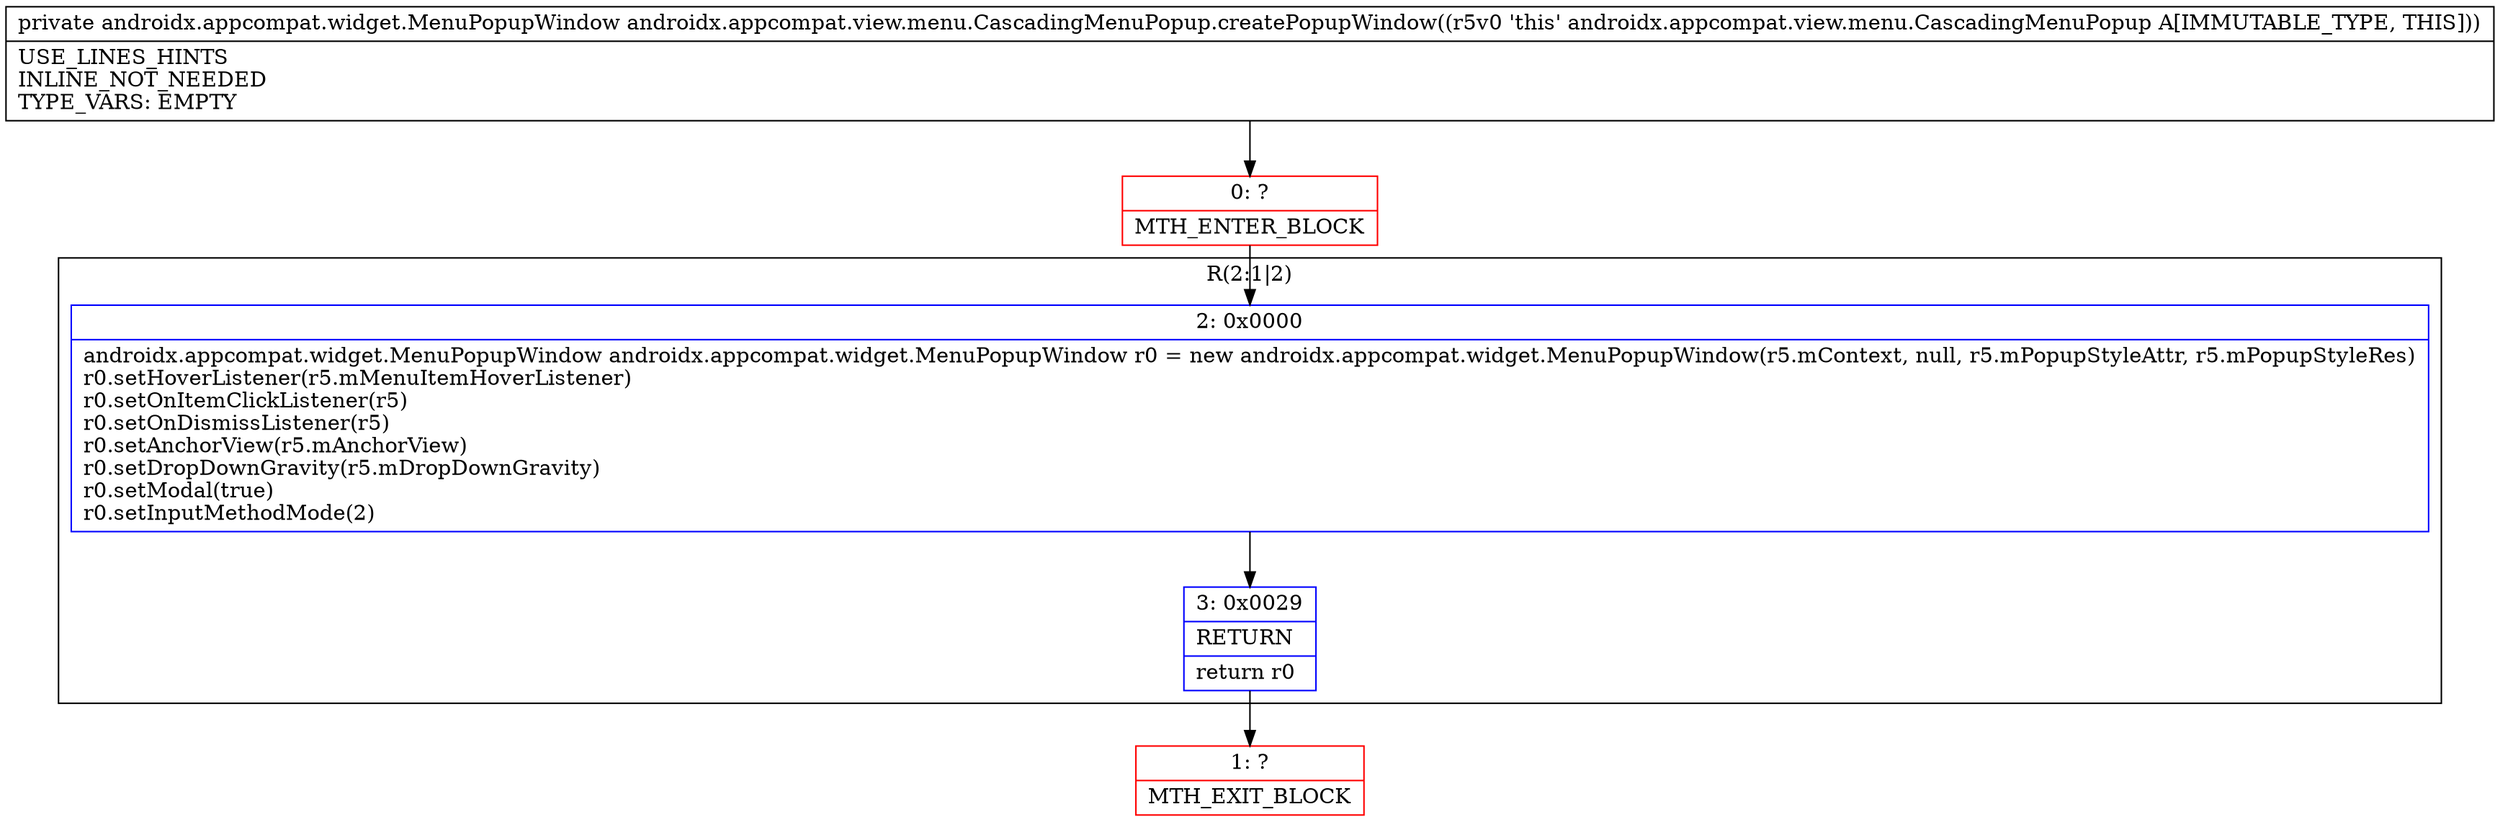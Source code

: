digraph "CFG forandroidx.appcompat.view.menu.CascadingMenuPopup.createPopupWindow()Landroidx\/appcompat\/widget\/MenuPopupWindow;" {
subgraph cluster_Region_1743354574 {
label = "R(2:1|2)";
node [shape=record,color=blue];
Node_2 [shape=record,label="{2\:\ 0x0000|androidx.appcompat.widget.MenuPopupWindow androidx.appcompat.widget.MenuPopupWindow r0 = new androidx.appcompat.widget.MenuPopupWindow(r5.mContext, null, r5.mPopupStyleAttr, r5.mPopupStyleRes)\lr0.setHoverListener(r5.mMenuItemHoverListener)\lr0.setOnItemClickListener(r5)\lr0.setOnDismissListener(r5)\lr0.setAnchorView(r5.mAnchorView)\lr0.setDropDownGravity(r5.mDropDownGravity)\lr0.setModal(true)\lr0.setInputMethodMode(2)\l}"];
Node_3 [shape=record,label="{3\:\ 0x0029|RETURN\l|return r0\l}"];
}
Node_0 [shape=record,color=red,label="{0\:\ ?|MTH_ENTER_BLOCK\l}"];
Node_1 [shape=record,color=red,label="{1\:\ ?|MTH_EXIT_BLOCK\l}"];
MethodNode[shape=record,label="{private androidx.appcompat.widget.MenuPopupWindow androidx.appcompat.view.menu.CascadingMenuPopup.createPopupWindow((r5v0 'this' androidx.appcompat.view.menu.CascadingMenuPopup A[IMMUTABLE_TYPE, THIS]))  | USE_LINES_HINTS\lINLINE_NOT_NEEDED\lTYPE_VARS: EMPTY\l}"];
MethodNode -> Node_0;Node_2 -> Node_3;
Node_3 -> Node_1;
Node_0 -> Node_2;
}

